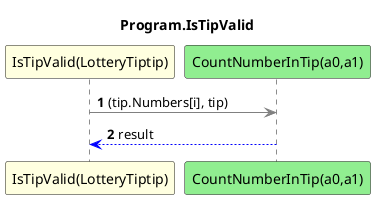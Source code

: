 @startuml Program.IsTipValid
title Program.IsTipValid
participant "IsTipValid(LotteryTiptip)" as IsTipValid_p0 #LightYellow
participant "CountNumberInTip(a0,a1)" as CountNumberInTip_a0_a1 #LightGreen
autonumber
IsTipValid_p0 -[#grey]> CountNumberInTip_a0_a1 : (tip.Numbers[i], tip)
CountNumberInTip_a0_a1 -[#blue]-> IsTipValid_p0 : result
@enduml
